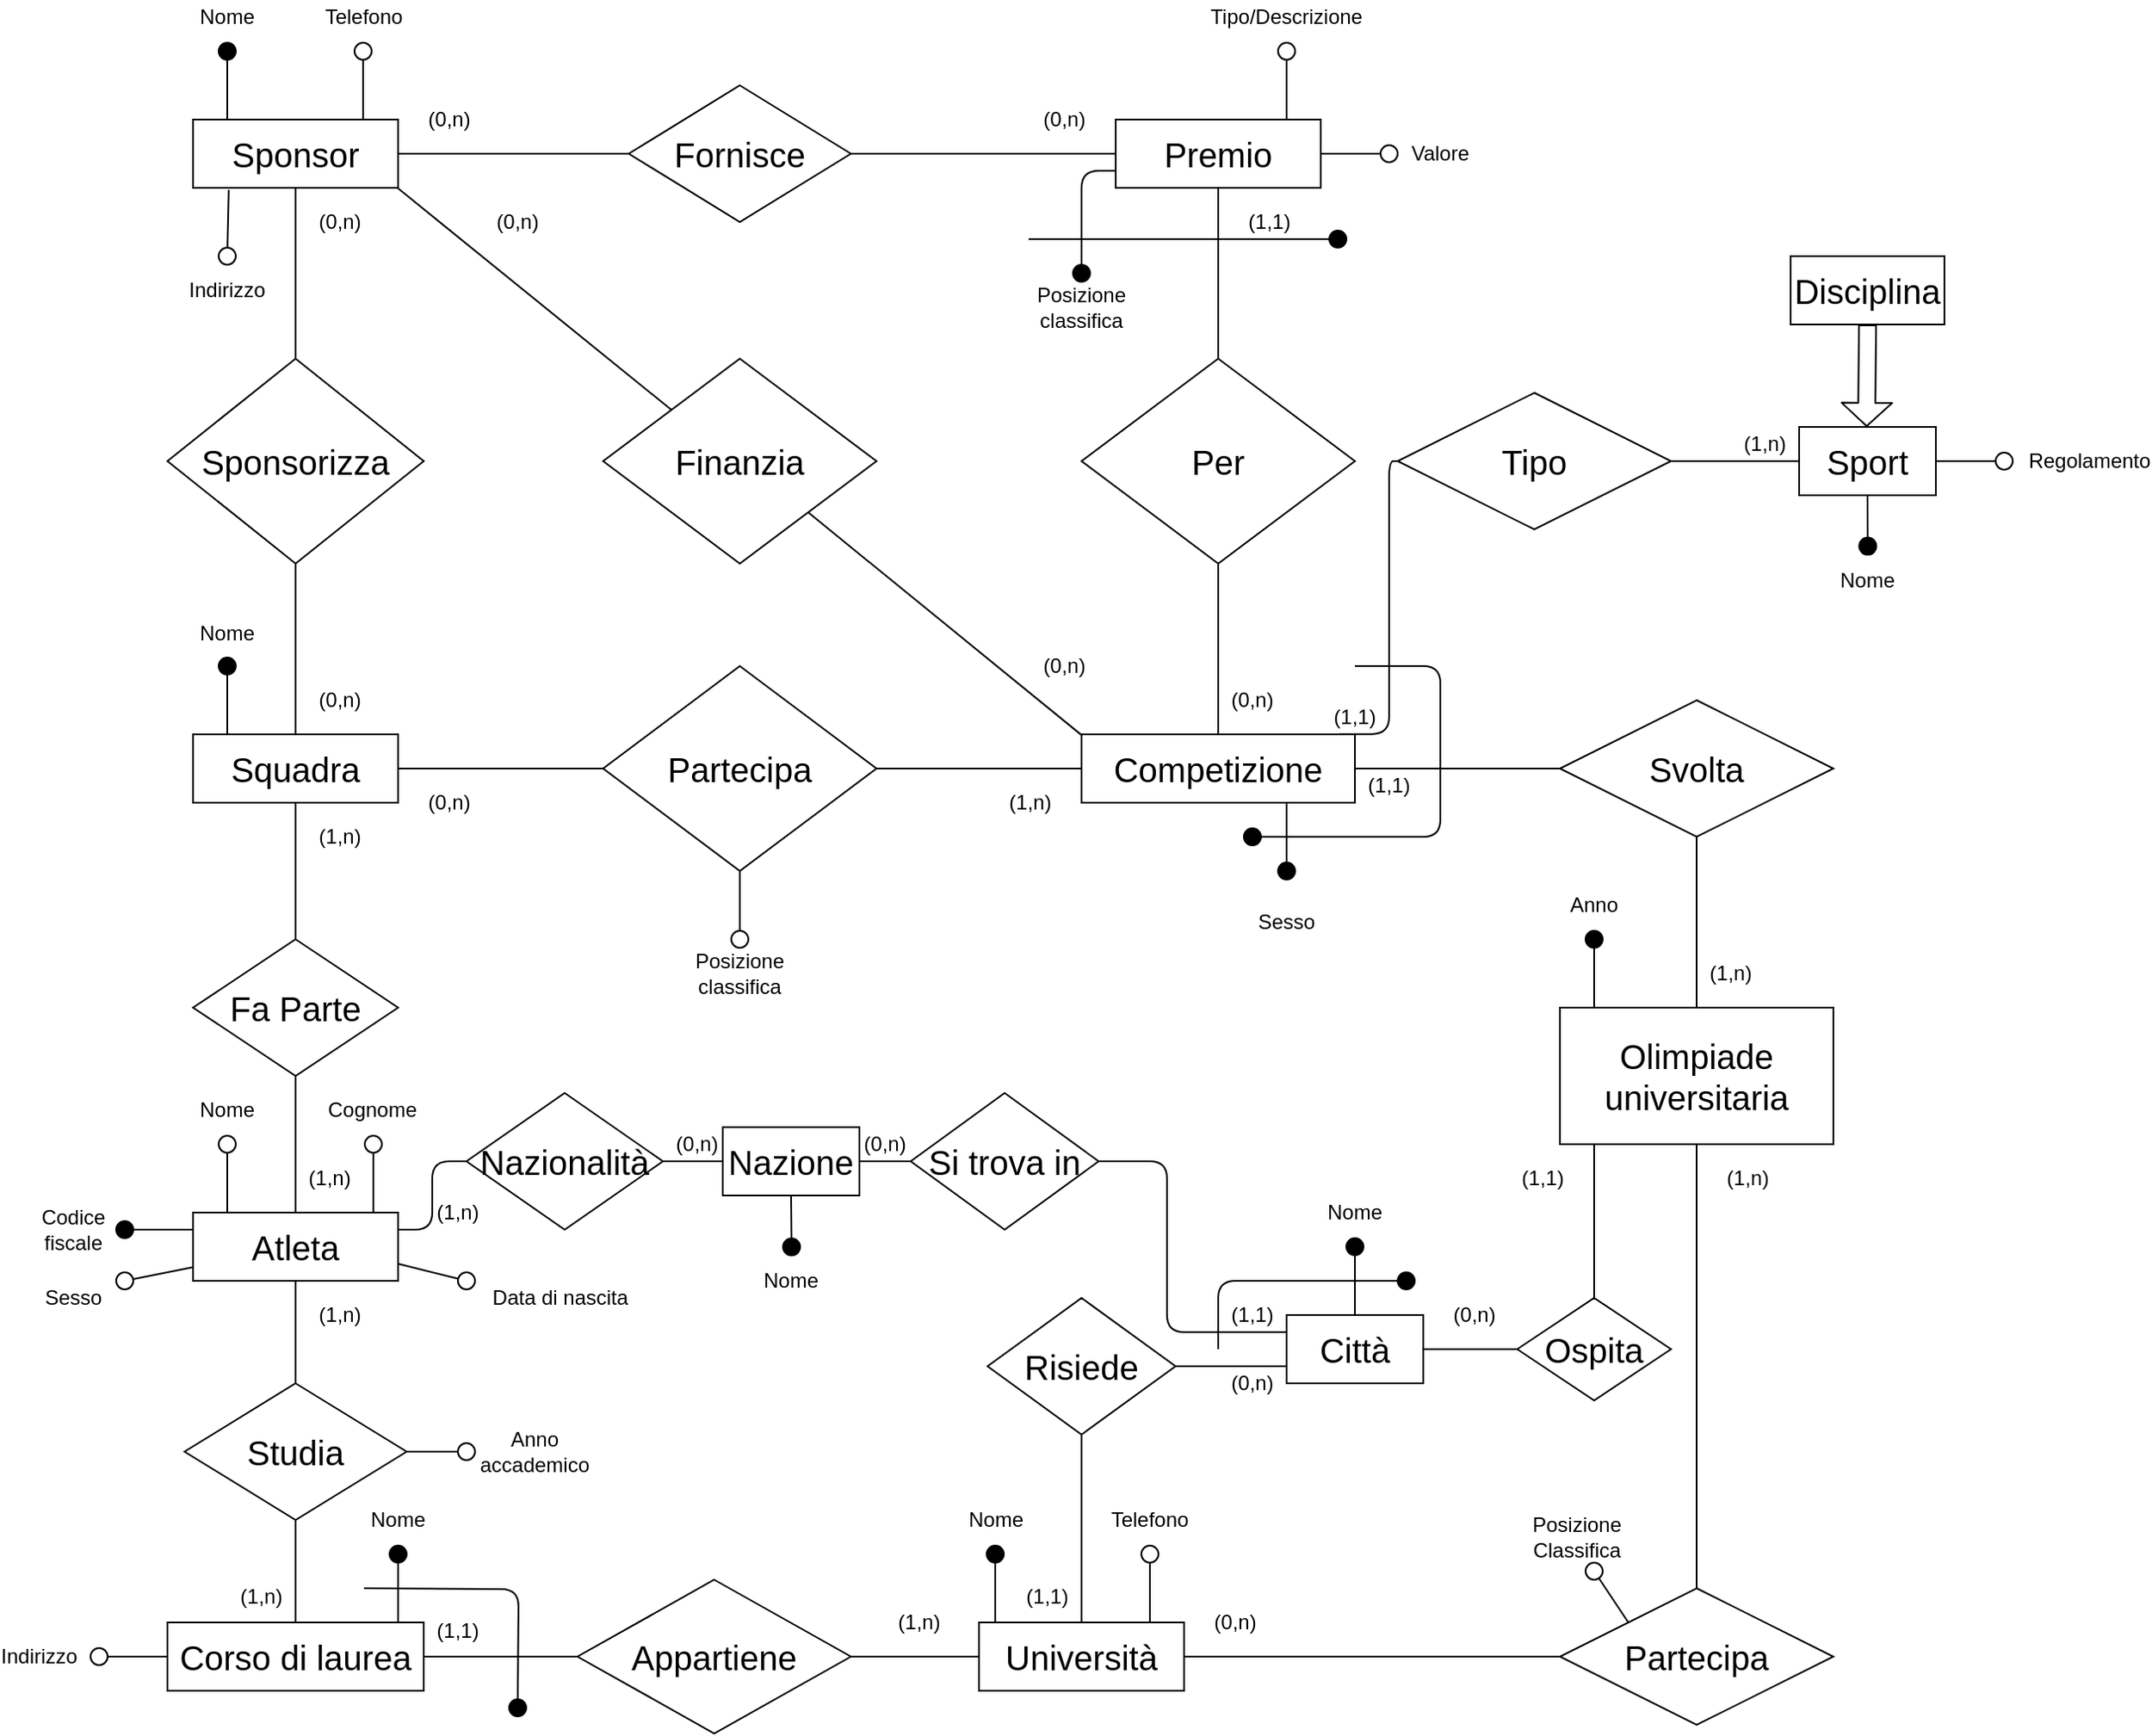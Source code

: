 <mxfile version="12.3.9" type="github" pages="3">
  <diagram id="uhMjWXik6Yx-BJb2ZID2" name="Schema E-R">
    <mxGraphModel dx="1185" dy="1486" grid="1" gridSize="10" guides="1" tooltips="1" connect="1" arrows="1" fold="1" page="1" pageScale="1" pageWidth="1169" pageHeight="827" math="0" shadow="0">
      <root>
        <mxCell id="0"/>
        <mxCell id="1" parent="0"/>
        <mxCell id="pbwnNEGYd-IY7YFEyke1-9" value="" style="shape=flexArrow;endArrow=classic;html=1;endWidth=18.571;endSize=4.19;" edge="1" parent="1">
          <mxGeometry width="50" height="50" relative="1" as="geometry">
            <mxPoint x="1100" as="sourcePoint"/>
            <mxPoint x="1099.5" y="60" as="targetPoint"/>
          </mxGeometry>
        </mxCell>
        <mxCell id="-CwcN6ZD3fl_PPB7evjk-1" value="&lt;font style=&quot;font-size: 20px&quot;&gt;Squadra&lt;/font&gt;" style="rounded=0;whiteSpace=wrap;html=1;fontSize=20;" parent="1" vertex="1">
          <mxGeometry x="120" y="240" width="120" height="40" as="geometry"/>
        </mxCell>
        <mxCell id="-CwcN6ZD3fl_PPB7evjk-2" value="&lt;font style=&quot;font-size: 20px&quot;&gt;Partecipa&lt;/font&gt;" style="rhombus;whiteSpace=wrap;html=1;" parent="1" vertex="1">
          <mxGeometry x="360" y="200" width="160" height="120" as="geometry"/>
        </mxCell>
        <mxCell id="-CwcN6ZD3fl_PPB7evjk-3" value="" style="endArrow=none;html=1;entryX=0;entryY=0.5;entryDx=0;entryDy=0;exitX=1;exitY=0.5;exitDx=0;exitDy=0;" parent="1" source="-CwcN6ZD3fl_PPB7evjk-1" target="-CwcN6ZD3fl_PPB7evjk-2" edge="1">
          <mxGeometry width="50" height="50" relative="1" as="geometry">
            <mxPoint x="120" y="390" as="sourcePoint"/>
            <mxPoint x="170" y="340" as="targetPoint"/>
            <Array as="points">
              <mxPoint x="310" y="260"/>
            </Array>
          </mxGeometry>
        </mxCell>
        <mxCell id="-CwcN6ZD3fl_PPB7evjk-4" value="" style="endArrow=none;html=1;" parent="1" target="-CwcN6ZD3fl_PPB7evjk-8" edge="1">
          <mxGeometry width="50" height="50" relative="1" as="geometry">
            <mxPoint x="520" y="260" as="sourcePoint"/>
            <mxPoint x="640" y="260" as="targetPoint"/>
          </mxGeometry>
        </mxCell>
        <mxCell id="-CwcN6ZD3fl_PPB7evjk-37" style="edgeStyle=orthogonalEdgeStyle;rounded=0;orthogonalLoop=1;jettySize=auto;html=1;exitX=1;exitY=0.5;exitDx=0;exitDy=0;endArrow=none;endFill=0;fontSize=20;" parent="1" source="-CwcN6ZD3fl_PPB7evjk-8" target="-CwcN6ZD3fl_PPB7evjk-38" edge="1">
          <mxGeometry relative="1" as="geometry">
            <mxPoint x="920" y="260" as="targetPoint"/>
          </mxGeometry>
        </mxCell>
        <mxCell id="V-vhEgvPOVv-jiupzH60-1" style="edgeStyle=orthogonalEdgeStyle;rounded=1;orthogonalLoop=1;jettySize=auto;html=1;exitX=0.75;exitY=1;exitDx=0;exitDy=0;endArrow=oval;endFill=1;endSize=10;" edge="1" parent="1" source="-CwcN6ZD3fl_PPB7evjk-8">
          <mxGeometry relative="1" as="geometry">
            <mxPoint x="760" y="320" as="targetPoint"/>
          </mxGeometry>
        </mxCell>
        <mxCell id="-CwcN6ZD3fl_PPB7evjk-8" value="&lt;font style=&quot;font-size: 20px&quot;&gt;Competizione&lt;/font&gt;" style="rounded=0;whiteSpace=wrap;html=1;" parent="1" vertex="1">
          <mxGeometry x="640" y="240" width="160" height="40" as="geometry"/>
        </mxCell>
        <mxCell id="pbwnNEGYd-IY7YFEyke1-8" style="edgeStyle=orthogonalEdgeStyle;rounded=1;orthogonalLoop=1;jettySize=auto;html=1;entryX=1;entryY=0.5;entryDx=0;entryDy=0;endArrow=none;endFill=0;" edge="1" parent="1" source="-CwcN6ZD3fl_PPB7evjk-12" target="pbwnNEGYd-IY7YFEyke1-6">
          <mxGeometry relative="1" as="geometry"/>
        </mxCell>
        <mxCell id="pbwnNEGYd-IY7YFEyke1-10" style="edgeStyle=orthogonalEdgeStyle;rounded=1;orthogonalLoop=1;jettySize=auto;html=1;exitX=0.5;exitY=1;exitDx=0;exitDy=0;endArrow=oval;endFill=1;endSize=10;" edge="1" parent="1" source="-CwcN6ZD3fl_PPB7evjk-12">
          <mxGeometry relative="1" as="geometry">
            <mxPoint x="1100.143" y="129.81" as="targetPoint"/>
          </mxGeometry>
        </mxCell>
        <mxCell id="-CwcN6ZD3fl_PPB7evjk-12" value="Sport" style="rounded=0;whiteSpace=wrap;html=1;fontSize=20;" parent="1" vertex="1">
          <mxGeometry x="1060" y="60" width="80" height="40" as="geometry"/>
        </mxCell>
        <mxCell id="-CwcN6ZD3fl_PPB7evjk-27" value="" style="endArrow=none;html=1;fontSize=20;entryX=0.5;entryY=1;entryDx=0;entryDy=0;" parent="1" source="-CwcN6ZD3fl_PPB7evjk-29" target="-CwcN6ZD3fl_PPB7evjk-1" edge="1">
          <mxGeometry width="50" height="50" relative="1" as="geometry">
            <mxPoint x="180" y="358" as="sourcePoint"/>
            <mxPoint x="180" y="308" as="targetPoint"/>
          </mxGeometry>
        </mxCell>
        <mxCell id="-CwcN6ZD3fl_PPB7evjk-30" value="" style="edgeStyle=orthogonalEdgeStyle;rounded=0;orthogonalLoop=1;jettySize=auto;html=1;endArrow=none;endFill=0;fontSize=20;" parent="1" source="-CwcN6ZD3fl_PPB7evjk-29" target="-CwcN6ZD3fl_PPB7evjk-31" edge="1">
          <mxGeometry relative="1" as="geometry">
            <mxPoint x="180" y="520" as="targetPoint"/>
          </mxGeometry>
        </mxCell>
        <mxCell id="-CwcN6ZD3fl_PPB7evjk-29" value="Fa Parte" style="rhombus;whiteSpace=wrap;html=1;rounded=0;fontSize=20;" parent="1" vertex="1">
          <mxGeometry x="120" y="360" width="120" height="80" as="geometry"/>
        </mxCell>
        <mxCell id="b5MTkoH9KLdbnuGjaZCg-76" value="" style="edgeStyle=orthogonalEdgeStyle;curved=1;orthogonalLoop=1;jettySize=auto;html=1;endArrow=none;endFill=0;fontSize=12;" parent="1" source="-CwcN6ZD3fl_PPB7evjk-31" target="b5MTkoH9KLdbnuGjaZCg-74" edge="1">
          <mxGeometry relative="1" as="geometry"/>
        </mxCell>
        <mxCell id="NODS50DFuQp61LWsoDWM-2" value="" style="rounded=1;orthogonalLoop=1;jettySize=auto;html=1;endArrow=oval;endFill=1;endSize=10;" parent="1" edge="1">
          <mxGeometry relative="1" as="geometry">
            <mxPoint x="120" y="530" as="sourcePoint"/>
            <mxPoint x="80" y="530" as="targetPoint"/>
          </mxGeometry>
        </mxCell>
        <mxCell id="NODS50DFuQp61LWsoDWM-7" style="edgeStyle=none;rounded=1;orthogonalLoop=1;jettySize=auto;html=1;exitX=1;exitY=0.75;exitDx=0;exitDy=0;endArrow=oval;endFill=0;endSize=10;" parent="1" source="-CwcN6ZD3fl_PPB7evjk-31" edge="1">
          <mxGeometry relative="1" as="geometry">
            <mxPoint x="280" y="560" as="targetPoint"/>
          </mxGeometry>
        </mxCell>
        <mxCell id="NODS50DFuQp61LWsoDWM-11" style="edgeStyle=none;rounded=1;orthogonalLoop=1;jettySize=auto;html=1;endArrow=oval;endFill=0;endSize=10;" parent="1" source="-CwcN6ZD3fl_PPB7evjk-31" edge="1">
          <mxGeometry relative="1" as="geometry">
            <mxPoint x="80" y="560" as="targetPoint"/>
          </mxGeometry>
        </mxCell>
        <mxCell id="-CwcN6ZD3fl_PPB7evjk-31" value="Atleta" style="rounded=0;whiteSpace=wrap;html=1;fontSize=20;" parent="1" vertex="1">
          <mxGeometry x="120" y="520" width="120" height="40" as="geometry"/>
        </mxCell>
        <mxCell id="-CwcN6ZD3fl_PPB7evjk-32" value="Appartiene" style="rhombus;whiteSpace=wrap;html=1;rounded=0;fontSize=20;" parent="1" vertex="1">
          <mxGeometry x="345" y="735" width="160" height="90" as="geometry"/>
        </mxCell>
        <mxCell id="-CwcN6ZD3fl_PPB7evjk-43" value="" style="edgeStyle=orthogonalEdgeStyle;rounded=0;orthogonalLoop=1;jettySize=auto;html=1;endArrow=none;endFill=0;fontSize=20;entryX=0;entryY=0.5;entryDx=0;entryDy=0;" parent="1" source="-CwcN6ZD3fl_PPB7evjk-35" target="-CwcN6ZD3fl_PPB7evjk-45" edge="1">
          <mxGeometry relative="1" as="geometry">
            <mxPoint x="880" y="770" as="targetPoint"/>
          </mxGeometry>
        </mxCell>
        <mxCell id="cBRmaCxfUqZcoCo37-Du-2" value="" style="edgeStyle=orthogonalEdgeStyle;rounded=0;orthogonalLoop=1;jettySize=auto;html=1;entryX=1;entryY=0.5;entryDx=0;entryDy=0;endArrow=none;endFill=0;" parent="1" source="-CwcN6ZD3fl_PPB7evjk-35" target="-CwcN6ZD3fl_PPB7evjk-32" edge="1">
          <mxGeometry relative="1" as="geometry">
            <mxPoint x="480" y="780" as="targetPoint"/>
          </mxGeometry>
        </mxCell>
        <mxCell id="btRDOluhiWHvZJBQzCAK-5" value="" style="edgeStyle=orthogonalEdgeStyle;rounded=0;orthogonalLoop=1;jettySize=auto;html=1;endArrow=none;endFill=0;" parent="1" source="-CwcN6ZD3fl_PPB7evjk-35" target="btRDOluhiWHvZJBQzCAK-3" edge="1">
          <mxGeometry relative="1" as="geometry"/>
        </mxCell>
        <mxCell id="-CwcN6ZD3fl_PPB7evjk-35" value="Università" style="rounded=0;whiteSpace=wrap;html=1;fontSize=20;" parent="1" vertex="1">
          <mxGeometry x="580" y="760" width="120" height="40" as="geometry"/>
        </mxCell>
        <mxCell id="-CwcN6ZD3fl_PPB7evjk-39" value="" style="edgeStyle=orthogonalEdgeStyle;rounded=0;orthogonalLoop=1;jettySize=auto;html=1;endArrow=none;endFill=0;fontSize=20;" parent="1" source="-CwcN6ZD3fl_PPB7evjk-38" target="-CwcN6ZD3fl_PPB7evjk-40" edge="1">
          <mxGeometry relative="1" as="geometry">
            <mxPoint x="1000" y="400" as="targetPoint"/>
          </mxGeometry>
        </mxCell>
        <mxCell id="-CwcN6ZD3fl_PPB7evjk-38" value="Svolta" style="rhombus;whiteSpace=wrap;html=1;fontSize=20;" parent="1" vertex="1">
          <mxGeometry x="920" y="220" width="160" height="80" as="geometry"/>
        </mxCell>
        <mxCell id="-CwcN6ZD3fl_PPB7evjk-44" value="" style="edgeStyle=orthogonalEdgeStyle;rounded=0;orthogonalLoop=1;jettySize=auto;html=1;endArrow=none;endFill=0;fontSize=20;entryX=0.5;entryY=0;entryDx=0;entryDy=0;" parent="1" source="-CwcN6ZD3fl_PPB7evjk-40" target="-CwcN6ZD3fl_PPB7evjk-45" edge="1">
          <mxGeometry relative="1" as="geometry">
            <mxPoint x="1000" y="600" as="targetPoint"/>
          </mxGeometry>
        </mxCell>
        <mxCell id="-CwcN6ZD3fl_PPB7evjk-40" value="&lt;font style=&quot;font-size: 20px&quot;&gt;Olimpiade universitaria&lt;/font&gt;" style="rounded=0;whiteSpace=wrap;html=1;" parent="1" vertex="1">
          <mxGeometry x="920" y="400" width="160" height="80" as="geometry"/>
        </mxCell>
        <mxCell id="-CwcN6ZD3fl_PPB7evjk-45" value="Partecipa" style="rhombus;whiteSpace=wrap;html=1;rounded=0;fontSize=20;" parent="1" vertex="1">
          <mxGeometry x="920" y="740" width="160" height="80" as="geometry"/>
        </mxCell>
        <mxCell id="b5MTkoH9KLdbnuGjaZCg-4" value="&lt;div&gt;(1,n)&lt;/div&gt;" style="text;html=1;strokeColor=none;fillColor=none;align=center;verticalAlign=middle;whiteSpace=wrap;rounded=0;" parent="1" vertex="1">
          <mxGeometry x="180" y="490" width="40" height="20" as="geometry"/>
        </mxCell>
        <mxCell id="b5MTkoH9KLdbnuGjaZCg-5" value="(1,n)" style="text;html=1;strokeColor=none;fillColor=none;align=center;verticalAlign=middle;whiteSpace=wrap;rounded=0;" parent="1" vertex="1">
          <mxGeometry x="186" y="290" width="40" height="20" as="geometry"/>
        </mxCell>
        <mxCell id="b5MTkoH9KLdbnuGjaZCg-51" value="" style="edgeStyle=orthogonalEdgeStyle;rounded=0;orthogonalLoop=1;jettySize=auto;html=1;endArrow=none;endFill=0;fontSize=20;entryX=0;entryY=0.5;entryDx=0;entryDy=0;" parent="1" source="b5MTkoH9KLdbnuGjaZCg-7" target="b5MTkoH9KLdbnuGjaZCg-47" edge="1">
          <mxGeometry relative="1" as="geometry">
            <mxPoint x="370" y="-100" as="targetPoint"/>
          </mxGeometry>
        </mxCell>
        <mxCell id="b5MTkoH9KLdbnuGjaZCg-7" value="&lt;font style=&quot;font-size: 20px&quot;&gt;Sponsor&lt;/font&gt;" style="rounded=0;whiteSpace=wrap;html=1;" parent="1" vertex="1">
          <mxGeometry x="120" y="-120" width="120" height="40" as="geometry"/>
        </mxCell>
        <mxCell id="b5MTkoH9KLdbnuGjaZCg-12" value="" style="edgeStyle=orthogonalEdgeStyle;rounded=0;orthogonalLoop=1;jettySize=auto;html=1;endArrow=none;endFill=0;" parent="1" source="b5MTkoH9KLdbnuGjaZCg-8" target="-CwcN6ZD3fl_PPB7evjk-1" edge="1">
          <mxGeometry relative="1" as="geometry"/>
        </mxCell>
        <mxCell id="b5MTkoH9KLdbnuGjaZCg-50" value="" style="edgeStyle=orthogonalEdgeStyle;rounded=0;orthogonalLoop=1;jettySize=auto;html=1;endArrow=none;endFill=0;fontSize=20;entryX=0.5;entryY=1;entryDx=0;entryDy=0;" parent="1" source="b5MTkoH9KLdbnuGjaZCg-8" target="b5MTkoH9KLdbnuGjaZCg-7" edge="1">
          <mxGeometry relative="1" as="geometry">
            <mxPoint x="180" y="-40" as="targetPoint"/>
          </mxGeometry>
        </mxCell>
        <mxCell id="b5MTkoH9KLdbnuGjaZCg-8" value="&lt;font style=&quot;font-size: 20px&quot;&gt;Sponsorizza&lt;/font&gt;" style="rhombus;whiteSpace=wrap;html=1;" parent="1" vertex="1">
          <mxGeometry x="105" y="20" width="150" height="120" as="geometry"/>
        </mxCell>
        <mxCell id="b5MTkoH9KLdbnuGjaZCg-19" value="(0,n)" style="text;html=1;strokeColor=none;fillColor=none;align=center;verticalAlign=middle;whiteSpace=wrap;rounded=0;" parent="1" vertex="1">
          <mxGeometry x="250" y="270" width="40" height="20" as="geometry"/>
        </mxCell>
        <mxCell id="b5MTkoH9KLdbnuGjaZCg-20" value="(1,n)" style="text;html=1;strokeColor=none;fillColor=none;align=center;verticalAlign=middle;whiteSpace=wrap;rounded=0;" parent="1" vertex="1">
          <mxGeometry x="590" y="270" width="40" height="20" as="geometry"/>
        </mxCell>
        <mxCell id="b5MTkoH9KLdbnuGjaZCg-21" value="(0,n)" style="text;html=1;strokeColor=none;fillColor=none;align=center;verticalAlign=middle;whiteSpace=wrap;rounded=0;" parent="1" vertex="1">
          <mxGeometry x="186" y="210" width="40" height="20" as="geometry"/>
        </mxCell>
        <mxCell id="b5MTkoH9KLdbnuGjaZCg-25" value="&lt;div&gt;(1,1)&lt;/div&gt;" style="text;html=1;strokeColor=none;fillColor=none;align=center;verticalAlign=middle;whiteSpace=wrap;rounded=0;" parent="1" vertex="1">
          <mxGeometry x="800" y="260" width="40" height="20" as="geometry"/>
        </mxCell>
        <mxCell id="b5MTkoH9KLdbnuGjaZCg-26" value="(1,n)" style="text;html=1;strokeColor=none;fillColor=none;align=center;verticalAlign=middle;whiteSpace=wrap;rounded=0;" parent="1" vertex="1">
          <mxGeometry x="1000" y="370" width="40" height="20" as="geometry"/>
        </mxCell>
        <mxCell id="b5MTkoH9KLdbnuGjaZCg-27" value="(1,n)" style="text;html=1;strokeColor=none;fillColor=none;align=center;verticalAlign=middle;whiteSpace=wrap;rounded=0;" parent="1" vertex="1">
          <mxGeometry x="1010" y="490" width="40" height="20" as="geometry"/>
        </mxCell>
        <mxCell id="b5MTkoH9KLdbnuGjaZCg-53" value="" style="edgeStyle=orthogonalEdgeStyle;rounded=0;orthogonalLoop=1;jettySize=auto;html=1;endArrow=none;endFill=0;fontSize=20;entryX=0.5;entryY=0;entryDx=0;entryDy=0;" parent="1" source="b5MTkoH9KLdbnuGjaZCg-45" target="b5MTkoH9KLdbnuGjaZCg-54" edge="1">
          <mxGeometry relative="1" as="geometry">
            <mxPoint x="720" as="targetPoint"/>
          </mxGeometry>
        </mxCell>
        <mxCell id="o2z-mJaPJixe0KtIWwG4-2" style="edgeStyle=orthogonalEdgeStyle;rounded=1;orthogonalLoop=1;jettySize=auto;html=1;exitX=0;exitY=0.75;exitDx=0;exitDy=0;endArrow=oval;endFill=1;endSize=10;" edge="1" parent="1" source="b5MTkoH9KLdbnuGjaZCg-45">
          <mxGeometry relative="1" as="geometry">
            <mxPoint x="640" y="-30" as="targetPoint"/>
          </mxGeometry>
        </mxCell>
        <mxCell id="b5MTkoH9KLdbnuGjaZCg-45" value="Premio" style="rounded=0;whiteSpace=wrap;html=1;horizontal=1;fontSize=20;comic=0;glass=0;shadow=0;" parent="1" vertex="1">
          <mxGeometry x="660" y="-120" width="120" height="40" as="geometry"/>
        </mxCell>
        <mxCell id="b5MTkoH9KLdbnuGjaZCg-52" value="" style="edgeStyle=orthogonalEdgeStyle;rounded=0;orthogonalLoop=1;jettySize=auto;html=1;endArrow=none;endFill=0;fontSize=20;entryX=0;entryY=0.5;entryDx=0;entryDy=0;" parent="1" source="b5MTkoH9KLdbnuGjaZCg-47" target="b5MTkoH9KLdbnuGjaZCg-45" edge="1">
          <mxGeometry relative="1" as="geometry">
            <mxPoint x="585" y="-100" as="targetPoint"/>
          </mxGeometry>
        </mxCell>
        <mxCell id="b5MTkoH9KLdbnuGjaZCg-47" value="Fornisce" style="rhombus;whiteSpace=wrap;html=1;rounded=0;shadow=0;glass=0;comic=0;fontSize=20;" parent="1" vertex="1">
          <mxGeometry x="375" y="-140" width="130" height="80" as="geometry"/>
        </mxCell>
        <mxCell id="b5MTkoH9KLdbnuGjaZCg-55" value="" style="edgeStyle=orthogonalEdgeStyle;rounded=0;orthogonalLoop=1;jettySize=auto;html=1;endArrow=none;endFill=0;fontSize=20;entryX=0.5;entryY=0;entryDx=0;entryDy=0;" parent="1" source="b5MTkoH9KLdbnuGjaZCg-54" target="-CwcN6ZD3fl_PPB7evjk-8" edge="1">
          <mxGeometry relative="1" as="geometry">
            <mxPoint x="720" y="220" as="targetPoint"/>
          </mxGeometry>
        </mxCell>
        <mxCell id="b5MTkoH9KLdbnuGjaZCg-54" value="Per" style="rhombus;whiteSpace=wrap;html=1;rounded=0;shadow=0;glass=0;comic=0;fontSize=20;" parent="1" vertex="1">
          <mxGeometry x="640" y="20" width="160" height="120" as="geometry"/>
        </mxCell>
        <mxCell id="b5MTkoH9KLdbnuGjaZCg-56" value="(0,n)" style="text;html=1;strokeColor=none;fillColor=none;align=center;verticalAlign=middle;whiteSpace=wrap;rounded=0;shadow=0;glass=0;comic=0;fontSize=12;" parent="1" vertex="1">
          <mxGeometry x="186" y="-70" width="40" height="20" as="geometry"/>
        </mxCell>
        <mxCell id="b5MTkoH9KLdbnuGjaZCg-57" value="(0,n)" style="text;html=1;strokeColor=none;fillColor=none;align=center;verticalAlign=middle;whiteSpace=wrap;rounded=0;shadow=0;glass=0;comic=0;fontSize=12;" parent="1" vertex="1">
          <mxGeometry x="250" y="-130" width="40" height="20" as="geometry"/>
        </mxCell>
        <mxCell id="b5MTkoH9KLdbnuGjaZCg-59" value="(0,n)" style="text;html=1;strokeColor=none;fillColor=none;align=center;verticalAlign=middle;whiteSpace=wrap;rounded=0;shadow=0;glass=0;comic=0;fontSize=12;" parent="1" vertex="1">
          <mxGeometry x="610" y="-130" width="40" height="20" as="geometry"/>
        </mxCell>
        <mxCell id="b5MTkoH9KLdbnuGjaZCg-60" value="(1,1)" style="text;html=1;strokeColor=none;fillColor=none;align=center;verticalAlign=middle;whiteSpace=wrap;rounded=0;shadow=0;glass=0;comic=0;fontSize=12;" parent="1" vertex="1">
          <mxGeometry x="730" y="-70" width="40" height="20" as="geometry"/>
        </mxCell>
        <mxCell id="b5MTkoH9KLdbnuGjaZCg-61" value="(0,n)" style="text;html=1;strokeColor=none;fillColor=none;align=center;verticalAlign=middle;whiteSpace=wrap;rounded=0;shadow=0;glass=0;comic=0;fontSize=12;" parent="1" vertex="1">
          <mxGeometry x="720" y="210" width="40" height="20" as="geometry"/>
        </mxCell>
        <mxCell id="b5MTkoH9KLdbnuGjaZCg-62" value="&lt;font style=&quot;font-size: 20px&quot;&gt;Finanzia&lt;/font&gt;" style="rhombus;whiteSpace=wrap;html=1;rounded=0;shadow=0;glass=0;comic=0;fontSize=12;" parent="1" vertex="1">
          <mxGeometry x="360" y="20" width="160" height="120" as="geometry"/>
        </mxCell>
        <mxCell id="b5MTkoH9KLdbnuGjaZCg-65" value="" style="endArrow=none;html=1;fontSize=12;entryX=0;entryY=0;entryDx=0;entryDy=0;exitX=0.997;exitY=1;exitDx=0;exitDy=0;exitPerimeter=0;" parent="1" source="b5MTkoH9KLdbnuGjaZCg-7" target="b5MTkoH9KLdbnuGjaZCg-62" edge="1">
          <mxGeometry width="50" height="50" relative="1" as="geometry">
            <mxPoint x="280" y="-40" as="sourcePoint"/>
            <mxPoint x="370" y="-40" as="targetPoint"/>
          </mxGeometry>
        </mxCell>
        <mxCell id="b5MTkoH9KLdbnuGjaZCg-66" value="" style="endArrow=none;html=1;fontSize=12;exitX=0.003;exitY=0.02;exitDx=0;exitDy=0;exitPerimeter=0;spacing=0;entryX=1;entryY=1;entryDx=0;entryDy=0;" parent="1" source="-CwcN6ZD3fl_PPB7evjk-8" target="b5MTkoH9KLdbnuGjaZCg-62" edge="1">
          <mxGeometry width="50" height="50" relative="1" as="geometry">
            <mxPoint x="580" y="170" as="sourcePoint"/>
            <mxPoint x="540" y="110" as="targetPoint"/>
          </mxGeometry>
        </mxCell>
        <mxCell id="b5MTkoH9KLdbnuGjaZCg-67" value="(0,n)" style="text;html=1;strokeColor=none;fillColor=none;align=center;verticalAlign=middle;whiteSpace=wrap;rounded=0;shadow=0;glass=0;comic=0;fontSize=12;" parent="1" vertex="1">
          <mxGeometry x="290" y="-70" width="40" height="20" as="geometry"/>
        </mxCell>
        <mxCell id="b5MTkoH9KLdbnuGjaZCg-68" value="(0,n)" style="text;html=1;strokeColor=none;fillColor=none;align=center;verticalAlign=middle;whiteSpace=wrap;rounded=0;shadow=0;glass=0;comic=0;fontSize=12;" parent="1" vertex="1">
          <mxGeometry x="610" y="190" width="40" height="20" as="geometry"/>
        </mxCell>
        <mxCell id="cBRmaCxfUqZcoCo37-Du-3" value="" style="edgeStyle=orthogonalEdgeStyle;rounded=0;orthogonalLoop=1;jettySize=auto;html=1;endArrow=none;endFill=0;" parent="1" source="b5MTkoH9KLdbnuGjaZCg-73" target="-CwcN6ZD3fl_PPB7evjk-32" edge="1">
          <mxGeometry relative="1" as="geometry"/>
        </mxCell>
        <mxCell id="b5MTkoH9KLdbnuGjaZCg-73" value="&lt;font style=&quot;font-size: 20px&quot;&gt;Corso di laurea&lt;br&gt;&lt;/font&gt;" style="rounded=0;whiteSpace=wrap;html=1;shadow=0;glass=0;comic=0;fontSize=12;" parent="1" vertex="1">
          <mxGeometry x="105" y="760" width="150" height="40" as="geometry"/>
        </mxCell>
        <mxCell id="b5MTkoH9KLdbnuGjaZCg-77" value="" style="edgeStyle=orthogonalEdgeStyle;curved=1;orthogonalLoop=1;jettySize=auto;html=1;endArrow=none;endFill=0;fontSize=12;" parent="1" source="b5MTkoH9KLdbnuGjaZCg-74" target="b5MTkoH9KLdbnuGjaZCg-73" edge="1">
          <mxGeometry relative="1" as="geometry"/>
        </mxCell>
        <mxCell id="qwX9TNZt8vux44QUCTbv-1" style="edgeStyle=none;rounded=1;orthogonalLoop=1;jettySize=auto;html=1;endArrow=oval;endFill=0;endSize=10;" parent="1" source="b5MTkoH9KLdbnuGjaZCg-74" edge="1">
          <mxGeometry relative="1" as="geometry">
            <mxPoint x="280" y="660" as="targetPoint"/>
          </mxGeometry>
        </mxCell>
        <mxCell id="b5MTkoH9KLdbnuGjaZCg-74" value="&lt;font style=&quot;font-size: 20px&quot;&gt;Studia&lt;/font&gt;" style="rhombus;whiteSpace=wrap;html=1;rounded=0;shadow=0;glass=0;comic=0;fontSize=12;" parent="1" vertex="1">
          <mxGeometry x="115" y="620" width="130" height="80" as="geometry"/>
        </mxCell>
        <mxCell id="b5MTkoH9KLdbnuGjaZCg-87" value="(1,n)" style="text;html=1;strokeColor=none;fillColor=none;align=center;verticalAlign=middle;whiteSpace=wrap;rounded=0;shadow=0;glass=0;comic=0;fontSize=12;" parent="1" vertex="1">
          <mxGeometry x="186" y="570" width="40" height="20" as="geometry"/>
        </mxCell>
        <mxCell id="cBRmaCxfUqZcoCo37-Du-4" value="(1,n)" style="text;html=1;strokeColor=none;fillColor=none;align=center;verticalAlign=middle;whiteSpace=wrap;rounded=0;" parent="1" vertex="1">
          <mxGeometry x="140" y="735" width="40" height="20" as="geometry"/>
        </mxCell>
        <mxCell id="cBRmaCxfUqZcoCo37-Du-5" value="&lt;div&gt;(1,1)&lt;/div&gt;" style="text;html=1;strokeColor=none;fillColor=none;align=center;verticalAlign=middle;whiteSpace=wrap;rounded=0;" parent="1" vertex="1">
          <mxGeometry x="255" y="755" width="40" height="20" as="geometry"/>
        </mxCell>
        <mxCell id="cBRmaCxfUqZcoCo37-Du-6" value="(1,n)" style="text;html=1;strokeColor=none;fillColor=none;align=center;verticalAlign=middle;whiteSpace=wrap;rounded=0;" parent="1" vertex="1">
          <mxGeometry x="525" y="750" width="40" height="20" as="geometry"/>
        </mxCell>
        <mxCell id="cBRmaCxfUqZcoCo37-Du-7" value="(0,n)" style="text;html=1;strokeColor=none;fillColor=none;align=center;verticalAlign=middle;whiteSpace=wrap;rounded=0;" parent="1" vertex="1">
          <mxGeometry x="710" y="750" width="40" height="20" as="geometry"/>
        </mxCell>
        <mxCell id="LFXWD2qSY829Mt4aABdm-16" value="" style="endArrow=oval;html=1;endFill=1;endSize=10;" parent="1" edge="1">
          <mxGeometry width="50" height="50" relative="1" as="geometry">
            <mxPoint x="589.5" y="760" as="sourcePoint"/>
            <mxPoint x="589.5" y="720" as="targetPoint"/>
            <Array as="points"/>
          </mxGeometry>
        </mxCell>
        <mxCell id="LFXWD2qSY829Mt4aABdm-18" value="Nome" style="text;html=1;strokeColor=none;fillColor=none;align=center;verticalAlign=middle;whiteSpace=wrap;rounded=0;" parent="1" vertex="1">
          <mxGeometry x="570" y="690" width="40" height="20" as="geometry"/>
        </mxCell>
        <mxCell id="LFXWD2qSY829Mt4aABdm-19" value="" style="endArrow=oval;html=1;endFill=1;endSize=10;" parent="1" edge="1">
          <mxGeometry width="50" height="50" relative="1" as="geometry">
            <mxPoint x="240" y="760" as="sourcePoint"/>
            <mxPoint x="240" y="720" as="targetPoint"/>
            <Array as="points"/>
          </mxGeometry>
        </mxCell>
        <mxCell id="LFXWD2qSY829Mt4aABdm-21" value="Nome" style="text;html=1;strokeColor=none;fillColor=none;align=center;verticalAlign=middle;whiteSpace=wrap;rounded=0;" parent="1" vertex="1">
          <mxGeometry x="220" y="690" width="40" height="20" as="geometry"/>
        </mxCell>
        <mxCell id="LFXWD2qSY829Mt4aABdm-22" value="" style="endArrow=oval;html=1;endFill=1;endSize=10;" parent="1" edge="1">
          <mxGeometry width="50" height="50" relative="1" as="geometry">
            <mxPoint x="140" y="240" as="sourcePoint"/>
            <mxPoint x="140" y="200" as="targetPoint"/>
            <Array as="points"/>
          </mxGeometry>
        </mxCell>
        <mxCell id="LFXWD2qSY829Mt4aABdm-23" value="Nome" style="text;html=1;strokeColor=none;fillColor=none;align=center;verticalAlign=middle;whiteSpace=wrap;rounded=0;" parent="1" vertex="1">
          <mxGeometry x="120" y="171" width="40" height="20" as="geometry"/>
        </mxCell>
        <mxCell id="LFXWD2qSY829Mt4aABdm-26" value="Nome" style="text;html=1;strokeColor=none;fillColor=none;align=center;verticalAlign=middle;whiteSpace=wrap;rounded=0;" parent="1" vertex="1">
          <mxGeometry x="120" y="450" width="40" height="20" as="geometry"/>
        </mxCell>
        <mxCell id="LFXWD2qSY829Mt4aABdm-27" value="" style="endArrow=oval;html=1;endFill=0;endSize=10;" parent="1" edge="1">
          <mxGeometry width="50" height="50" relative="1" as="geometry">
            <mxPoint x="225.5" y="520" as="sourcePoint"/>
            <mxPoint x="225.5" y="480" as="targetPoint"/>
            <Array as="points"/>
          </mxGeometry>
        </mxCell>
        <mxCell id="LFXWD2qSY829Mt4aABdm-28" value="Cognome" style="text;html=1;strokeColor=none;fillColor=none;align=center;verticalAlign=middle;whiteSpace=wrap;rounded=0;" parent="1" vertex="1">
          <mxGeometry x="205" y="450" width="40" height="20" as="geometry"/>
        </mxCell>
        <mxCell id="LFXWD2qSY829Mt4aABdm-29" value="" style="endArrow=oval;html=1;endFill=1;endSize=10;" parent="1" edge="1">
          <mxGeometry width="50" height="50" relative="1" as="geometry">
            <mxPoint x="140" y="-120" as="sourcePoint"/>
            <mxPoint x="140" y="-160" as="targetPoint"/>
            <Array as="points"/>
          </mxGeometry>
        </mxCell>
        <mxCell id="LFXWD2qSY829Mt4aABdm-30" value="Nome" style="text;html=1;strokeColor=none;fillColor=none;align=center;verticalAlign=middle;whiteSpace=wrap;rounded=0;" parent="1" vertex="1">
          <mxGeometry x="120" y="-190" width="40" height="20" as="geometry"/>
        </mxCell>
        <mxCell id="LFXWD2qSY829Mt4aABdm-33" value="" style="endArrow=oval;html=1;endFill=0;endSize=10;" parent="1" edge="1">
          <mxGeometry width="50" height="50" relative="1" as="geometry">
            <mxPoint x="760" y="-120" as="sourcePoint"/>
            <mxPoint x="760" y="-160" as="targetPoint"/>
            <Array as="points"/>
          </mxGeometry>
        </mxCell>
        <mxCell id="LFXWD2qSY829Mt4aABdm-34" value="Tipo/Descrizione" style="text;html=1;strokeColor=none;fillColor=none;align=center;verticalAlign=middle;whiteSpace=wrap;rounded=0;" parent="1" vertex="1">
          <mxGeometry x="740" y="-190" width="40" height="20" as="geometry"/>
        </mxCell>
        <mxCell id="LFXWD2qSY829Mt4aABdm-35" value="" style="endArrow=oval;html=1;endFill=0;endSize=10;exitX=1;exitY=0.5;exitDx=0;exitDy=0;" parent="1" source="b5MTkoH9KLdbnuGjaZCg-45" edge="1">
          <mxGeometry width="50" height="50" relative="1" as="geometry">
            <mxPoint x="820" y="-60" as="sourcePoint"/>
            <mxPoint x="820" y="-100" as="targetPoint"/>
            <Array as="points"/>
          </mxGeometry>
        </mxCell>
        <mxCell id="LFXWD2qSY829Mt4aABdm-36" value="Valore" style="text;html=1;strokeColor=none;fillColor=none;align=center;verticalAlign=middle;whiteSpace=wrap;rounded=0;" parent="1" vertex="1">
          <mxGeometry x="830" y="-110" width="40" height="20" as="geometry"/>
        </mxCell>
        <mxCell id="LFXWD2qSY829Mt4aABdm-37" value="" style="endArrow=oval;html=1;endFill=0;endSize=10;" parent="1" edge="1">
          <mxGeometry width="50" height="50" relative="1" as="geometry">
            <mxPoint x="960" y="760" as="sourcePoint"/>
            <mxPoint x="940" y="730" as="targetPoint"/>
            <Array as="points"/>
          </mxGeometry>
        </mxCell>
        <mxCell id="LFXWD2qSY829Mt4aABdm-38" value="Posizione Classifica" style="text;html=1;strokeColor=none;fillColor=none;align=center;verticalAlign=middle;whiteSpace=wrap;rounded=0;" parent="1" vertex="1">
          <mxGeometry x="910" y="700" width="40" height="20" as="geometry"/>
        </mxCell>
        <mxCell id="LFXWD2qSY829Mt4aABdm-39" value="" style="endArrow=oval;html=1;endFill=1;endSize=10;" parent="1" edge="1">
          <mxGeometry width="50" height="50" relative="1" as="geometry">
            <mxPoint x="940" y="400" as="sourcePoint"/>
            <mxPoint x="940" y="360" as="targetPoint"/>
            <Array as="points"/>
          </mxGeometry>
        </mxCell>
        <mxCell id="LFXWD2qSY829Mt4aABdm-40" value="Anno" style="text;html=1;strokeColor=none;fillColor=none;align=center;verticalAlign=middle;whiteSpace=wrap;rounded=0;" parent="1" vertex="1">
          <mxGeometry x="920" y="330" width="40" height="20" as="geometry"/>
        </mxCell>
        <mxCell id="LFXWD2qSY829Mt4aABdm-41" value="" style="endArrow=oval;html=1;endFill=0;endSize=10;exitX=1;exitY=0.5;exitDx=0;exitDy=0;" parent="1" source="-CwcN6ZD3fl_PPB7evjk-12" edge="1">
          <mxGeometry width="50" height="50" relative="1" as="geometry">
            <mxPoint x="1180" y="200" as="sourcePoint"/>
            <mxPoint x="1180" y="80" as="targetPoint"/>
            <Array as="points"/>
          </mxGeometry>
        </mxCell>
        <mxCell id="LFXWD2qSY829Mt4aABdm-42" value="Regolamento" style="text;html=1;strokeColor=none;fillColor=none;align=center;verticalAlign=middle;whiteSpace=wrap;rounded=0;" parent="1" vertex="1">
          <mxGeometry x="1210" y="70" width="40" height="20" as="geometry"/>
        </mxCell>
        <mxCell id="LFXWD2qSY829Mt4aABdm-43" value="" style="endArrow=oval;html=1;endFill=0;endSize=10;exitX=0.5;exitY=1;exitDx=0;exitDy=0;" parent="1" source="-CwcN6ZD3fl_PPB7evjk-2" edge="1">
          <mxGeometry width="50" height="50" relative="1" as="geometry">
            <mxPoint x="440" y="400" as="sourcePoint"/>
            <mxPoint x="440" y="360" as="targetPoint"/>
            <Array as="points"/>
          </mxGeometry>
        </mxCell>
        <mxCell id="LFXWD2qSY829Mt4aABdm-44" value="Posizione&lt;br&gt;classifica" style="text;html=1;strokeColor=none;fillColor=none;align=center;verticalAlign=middle;whiteSpace=wrap;rounded=0;" parent="1" vertex="1">
          <mxGeometry x="420" y="370" width="40" height="20" as="geometry"/>
        </mxCell>
        <mxCell id="LFXWD2qSY829Mt4aABdm-46" value="" style="endArrow=oval;html=1;endFill=0;endSize=10;" parent="1" edge="1">
          <mxGeometry width="50" height="50" relative="1" as="geometry">
            <mxPoint x="140" y="520" as="sourcePoint"/>
            <mxPoint x="140" y="480" as="targetPoint"/>
            <Array as="points"/>
          </mxGeometry>
        </mxCell>
        <mxCell id="T8t96SXNQTpE9LycUMy3-6" value="Telefono" style="text;html=1;strokeColor=none;fillColor=none;align=center;verticalAlign=middle;whiteSpace=wrap;rounded=0;" parent="1" vertex="1">
          <mxGeometry x="660" y="690" width="40" height="20" as="geometry"/>
        </mxCell>
        <mxCell id="T8t96SXNQTpE9LycUMy3-7" value="" style="endArrow=oval;html=1;endFill=0;endSize=10;" parent="1" edge="1">
          <mxGeometry width="50" height="50" relative="1" as="geometry">
            <mxPoint x="680" y="760" as="sourcePoint"/>
            <mxPoint x="680" y="720" as="targetPoint"/>
            <Array as="points"/>
          </mxGeometry>
        </mxCell>
        <mxCell id="T8t96SXNQTpE9LycUMy3-10" value="" style="endArrow=oval;html=1;endFill=0;endSize=10;" parent="1" edge="1">
          <mxGeometry width="50" height="50" relative="1" as="geometry">
            <mxPoint x="219.5" y="-120" as="sourcePoint"/>
            <mxPoint x="219.5" y="-160" as="targetPoint"/>
            <Array as="points"/>
          </mxGeometry>
        </mxCell>
        <mxCell id="T8t96SXNQTpE9LycUMy3-11" value="Telefono" style="text;html=1;strokeColor=none;fillColor=none;align=center;verticalAlign=middle;whiteSpace=wrap;rounded=0;" parent="1" vertex="1">
          <mxGeometry x="200" y="-190" width="40" height="20" as="geometry"/>
        </mxCell>
        <mxCell id="T8t96SXNQTpE9LycUMy3-12" value="" style="endArrow=oval;html=1;endFill=0;endSize=10;exitX=0.174;exitY=1.028;exitDx=0;exitDy=0;exitPerimeter=0;" parent="1" source="b5MTkoH9KLdbnuGjaZCg-7" edge="1">
          <mxGeometry width="50" height="50" relative="1" as="geometry">
            <mxPoint x="140" as="sourcePoint"/>
            <mxPoint x="140" y="-40" as="targetPoint"/>
            <Array as="points"/>
          </mxGeometry>
        </mxCell>
        <mxCell id="T8t96SXNQTpE9LycUMy3-13" value="Indirizzo" style="text;html=1;strokeColor=none;fillColor=none;align=center;verticalAlign=middle;whiteSpace=wrap;rounded=0;" parent="1" vertex="1">
          <mxGeometry x="120" y="-30" width="40" height="20" as="geometry"/>
        </mxCell>
        <mxCell id="btRDOluhiWHvZJBQzCAK-11" value="" style="edgeStyle=orthogonalEdgeStyle;rounded=0;orthogonalLoop=1;jettySize=auto;html=1;endArrow=none;endFill=0;" parent="1" source="btRDOluhiWHvZJBQzCAK-2" target="btRDOluhiWHvZJBQzCAK-10" edge="1">
          <mxGeometry relative="1" as="geometry"/>
        </mxCell>
        <mxCell id="btRDOluhiWHvZJBQzCAK-2" value="&lt;font style=&quot;font-size: 20px&quot;&gt;Città&lt;/font&gt;" style="rounded=0;whiteSpace=wrap;html=1;" parent="1" vertex="1">
          <mxGeometry x="760" y="580" width="80" height="40" as="geometry"/>
        </mxCell>
        <mxCell id="btRDOluhiWHvZJBQzCAK-6" value="" style="edgeStyle=orthogonalEdgeStyle;rounded=0;orthogonalLoop=1;jettySize=auto;html=1;endArrow=none;endFill=0;" parent="1" source="btRDOluhiWHvZJBQzCAK-3" target="btRDOluhiWHvZJBQzCAK-2" edge="1">
          <mxGeometry relative="1" as="geometry">
            <Array as="points">
              <mxPoint x="740" y="610"/>
              <mxPoint x="740" y="610"/>
            </Array>
          </mxGeometry>
        </mxCell>
        <mxCell id="btRDOluhiWHvZJBQzCAK-3" value="&lt;font style=&quot;font-size: 20px&quot;&gt;Risiede&lt;/font&gt;" style="rhombus;whiteSpace=wrap;html=1;" parent="1" vertex="1">
          <mxGeometry x="585" y="570" width="110" height="80" as="geometry"/>
        </mxCell>
        <mxCell id="btRDOluhiWHvZJBQzCAK-7" value="(0,n)" style="text;html=1;strokeColor=none;fillColor=none;align=center;verticalAlign=middle;whiteSpace=wrap;rounded=0;" parent="1" vertex="1">
          <mxGeometry x="720" y="610" width="40" height="20" as="geometry"/>
        </mxCell>
        <mxCell id="btRDOluhiWHvZJBQzCAK-8" value="(1,1)" style="text;html=1;strokeColor=none;fillColor=none;align=center;verticalAlign=middle;whiteSpace=wrap;rounded=0;" parent="1" vertex="1">
          <mxGeometry x="600" y="735" width="40" height="20" as="geometry"/>
        </mxCell>
        <mxCell id="6dazx1H9Qiekn6PZEAPh-2" style="edgeStyle=none;rounded=1;orthogonalLoop=1;jettySize=auto;html=1;entryX=0.125;entryY=1;entryDx=0;entryDy=0;entryPerimeter=0;endArrow=none;endFill=0;endSize=10;" parent="1" source="btRDOluhiWHvZJBQzCAK-10" target="-CwcN6ZD3fl_PPB7evjk-40" edge="1">
          <mxGeometry relative="1" as="geometry"/>
        </mxCell>
        <mxCell id="btRDOluhiWHvZJBQzCAK-10" value="&lt;font style=&quot;font-size: 20px&quot;&gt;Ospita&lt;/font&gt;" style="rhombus;whiteSpace=wrap;html=1;" parent="1" vertex="1">
          <mxGeometry x="895" y="570" width="90" height="60" as="geometry"/>
        </mxCell>
        <mxCell id="btRDOluhiWHvZJBQzCAK-13" value="(0,n)" style="text;html=1;strokeColor=none;fillColor=none;align=center;verticalAlign=middle;whiteSpace=wrap;rounded=0;" parent="1" vertex="1">
          <mxGeometry x="850" y="570" width="40" height="20" as="geometry"/>
        </mxCell>
        <mxCell id="btRDOluhiWHvZJBQzCAK-14" value="(1,1)" style="text;html=1;strokeColor=none;fillColor=none;align=center;verticalAlign=middle;whiteSpace=wrap;rounded=0;" parent="1" vertex="1">
          <mxGeometry x="890" y="490" width="40" height="20" as="geometry"/>
        </mxCell>
        <mxCell id="btRDOluhiWHvZJBQzCAK-15" value="" style="endArrow=oval;html=1;endFill=1;endSize=10;" parent="1" edge="1">
          <mxGeometry width="50" height="50" relative="1" as="geometry">
            <mxPoint x="800" y="580" as="sourcePoint"/>
            <mxPoint x="800" y="540" as="targetPoint"/>
            <Array as="points"/>
          </mxGeometry>
        </mxCell>
        <mxCell id="btRDOluhiWHvZJBQzCAK-16" value="Nome" style="text;html=1;strokeColor=none;fillColor=none;align=center;verticalAlign=middle;whiteSpace=wrap;rounded=0;" parent="1" vertex="1">
          <mxGeometry x="780" y="510" width="40" height="20" as="geometry"/>
        </mxCell>
        <mxCell id="NODS50DFuQp61LWsoDWM-5" value="&lt;div&gt;Codice fiscale&lt;/div&gt;" style="text;html=1;strokeColor=none;fillColor=none;align=center;verticalAlign=middle;whiteSpace=wrap;rounded=0;" parent="1" vertex="1">
          <mxGeometry x="30" y="520" width="40" height="20" as="geometry"/>
        </mxCell>
        <mxCell id="NODS50DFuQp61LWsoDWM-8" value="&lt;div&gt;Data di nascita&lt;/div&gt;" style="text;html=1;strokeColor=none;fillColor=none;align=center;verticalAlign=middle;whiteSpace=wrap;rounded=0;" parent="1" vertex="1">
          <mxGeometry x="290" y="560" width="90" height="20" as="geometry"/>
        </mxCell>
        <mxCell id="NODS50DFuQp61LWsoDWM-12" value="&lt;div&gt;Sesso&lt;/div&gt;" style="text;html=1;strokeColor=none;fillColor=none;align=center;verticalAlign=middle;whiteSpace=wrap;rounded=0;" parent="1" vertex="1">
          <mxGeometry x="30" y="560" width="40" height="20" as="geometry"/>
        </mxCell>
        <mxCell id="qwX9TNZt8vux44QUCTbv-2" value="&lt;div&gt;Anno accademico&lt;/div&gt;" style="text;html=1;strokeColor=none;fillColor=none;align=center;verticalAlign=middle;whiteSpace=wrap;rounded=0;" parent="1" vertex="1">
          <mxGeometry x="300" y="650" width="40" height="20" as="geometry"/>
        </mxCell>
        <mxCell id="FxEoVqnf46ga0T3uOxCp-2" value="Indirizzo" style="text;html=1;strokeColor=none;fillColor=none;align=center;verticalAlign=middle;whiteSpace=wrap;rounded=0;" parent="1" vertex="1">
          <mxGeometry x="10" y="770" width="40" height="20" as="geometry"/>
        </mxCell>
        <mxCell id="FxEoVqnf46ga0T3uOxCp-3" value="" style="rounded=1;orthogonalLoop=1;jettySize=auto;html=1;endArrow=oval;endFill=0;endSize=10;" parent="1" edge="1">
          <mxGeometry relative="1" as="geometry">
            <mxPoint x="105" y="780" as="sourcePoint"/>
            <mxPoint x="65" y="780" as="targetPoint"/>
          </mxGeometry>
        </mxCell>
        <mxCell id="FxEoVqnf46ga0T3uOxCp-6" value="" style="endArrow=oval;html=1;edgeStyle=orthogonalEdgeStyle;endFill=1;strokeWidth=1;endSize=10;" parent="1" edge="1">
          <mxGeometry width="50" height="50" relative="1" as="geometry">
            <mxPoint x="220" y="740" as="sourcePoint"/>
            <mxPoint x="310" y="810" as="targetPoint"/>
          </mxGeometry>
        </mxCell>
        <mxCell id="bKcyNkYPKGg49cyKTQ3G-9" style="edgeStyle=orthogonalEdgeStyle;rounded=1;orthogonalLoop=1;jettySize=auto;html=1;exitX=0.5;exitY=1;exitDx=0;exitDy=0;endArrow=oval;endFill=1;endSize=10;strokeColor=#000000;strokeWidth=1;" parent="1" source="bKcyNkYPKGg49cyKTQ3G-1" edge="1">
          <mxGeometry relative="1" as="geometry">
            <mxPoint x="470.286" y="540.143" as="targetPoint"/>
          </mxGeometry>
        </mxCell>
        <mxCell id="bKcyNkYPKGg49cyKTQ3G-1" value="&lt;font style=&quot;font-size: 20px&quot;&gt;Nazione&lt;/font&gt;" style="rounded=0;whiteSpace=wrap;html=1;" parent="1" vertex="1">
          <mxGeometry x="430" y="470" width="80" height="40" as="geometry"/>
        </mxCell>
        <mxCell id="bKcyNkYPKGg49cyKTQ3G-4" style="edgeStyle=orthogonalEdgeStyle;rounded=1;orthogonalLoop=1;jettySize=auto;html=1;entryX=1;entryY=0.5;entryDx=0;entryDy=0;endArrow=none;endFill=0;endSize=10;strokeColor=#000000;strokeWidth=1;" parent="1" source="bKcyNkYPKGg49cyKTQ3G-2" target="bKcyNkYPKGg49cyKTQ3G-1" edge="1">
          <mxGeometry relative="1" as="geometry"/>
        </mxCell>
        <mxCell id="bKcyNkYPKGg49cyKTQ3G-7" style="edgeStyle=orthogonalEdgeStyle;rounded=1;orthogonalLoop=1;jettySize=auto;html=1;entryX=0;entryY=0.25;entryDx=0;entryDy=0;endArrow=none;endFill=0;endSize=10;strokeColor=#000000;strokeWidth=1;" parent="1" source="bKcyNkYPKGg49cyKTQ3G-2" target="btRDOluhiWHvZJBQzCAK-2" edge="1">
          <mxGeometry relative="1" as="geometry">
            <Array as="points">
              <mxPoint x="690" y="490"/>
              <mxPoint x="690" y="590"/>
            </Array>
          </mxGeometry>
        </mxCell>
        <mxCell id="bKcyNkYPKGg49cyKTQ3G-2" value="&lt;font style=&quot;font-size: 20px&quot;&gt;Si trova in&lt;br&gt;&lt;/font&gt;" style="rhombus;whiteSpace=wrap;html=1;" parent="1" vertex="1">
          <mxGeometry x="540" y="450" width="110" height="80" as="geometry"/>
        </mxCell>
        <mxCell id="bKcyNkYPKGg49cyKTQ3G-8" value="(1,1)" style="text;html=1;strokeColor=none;fillColor=none;align=center;verticalAlign=middle;whiteSpace=wrap;rounded=0;" parent="1" vertex="1">
          <mxGeometry x="720" y="570" width="40" height="20" as="geometry"/>
        </mxCell>
        <mxCell id="bKcyNkYPKGg49cyKTQ3G-10" value="Nome" style="text;html=1;strokeColor=none;fillColor=none;align=center;verticalAlign=middle;whiteSpace=wrap;rounded=0;" parent="1" vertex="1">
          <mxGeometry x="450" y="550" width="40" height="20" as="geometry"/>
        </mxCell>
        <mxCell id="bKcyNkYPKGg49cyKTQ3G-11" value="(0,n)" style="text;html=1;strokeColor=none;fillColor=none;align=center;verticalAlign=middle;whiteSpace=wrap;rounded=0;" parent="1" vertex="1">
          <mxGeometry x="505" y="470" width="40" height="20" as="geometry"/>
        </mxCell>
        <mxCell id="bKcyNkYPKGg49cyKTQ3G-12" value="" style="endArrow=oval;html=1;strokeColor=#000000;strokeWidth=1;edgeStyle=orthogonalEdgeStyle;endFill=1;endSize=10;" parent="1" edge="1">
          <mxGeometry width="50" height="50" relative="1" as="geometry">
            <mxPoint x="720" y="600" as="sourcePoint"/>
            <mxPoint x="830" y="560" as="targetPoint"/>
            <Array as="points">
              <mxPoint x="720" y="560"/>
              <mxPoint x="830" y="560"/>
            </Array>
          </mxGeometry>
        </mxCell>
        <mxCell id="bKcyNkYPKGg49cyKTQ3G-17" style="edgeStyle=orthogonalEdgeStyle;rounded=1;orthogonalLoop=1;jettySize=auto;html=1;entryX=0;entryY=0.5;entryDx=0;entryDy=0;endArrow=none;endFill=0;endSize=10;strokeColor=#000000;strokeWidth=1;" parent="1" source="bKcyNkYPKGg49cyKTQ3G-16" target="bKcyNkYPKGg49cyKTQ3G-1" edge="1">
          <mxGeometry relative="1" as="geometry"/>
        </mxCell>
        <mxCell id="bKcyNkYPKGg49cyKTQ3G-18" style="edgeStyle=orthogonalEdgeStyle;rounded=1;orthogonalLoop=1;jettySize=auto;html=1;entryX=1;entryY=0.25;entryDx=0;entryDy=0;endArrow=none;endFill=0;endSize=10;strokeColor=#000000;strokeWidth=1;" parent="1" source="bKcyNkYPKGg49cyKTQ3G-16" target="-CwcN6ZD3fl_PPB7evjk-31" edge="1">
          <mxGeometry relative="1" as="geometry"/>
        </mxCell>
        <mxCell id="bKcyNkYPKGg49cyKTQ3G-16" value="&lt;font style=&quot;font-size: 20px&quot;&gt;Nazionalità&lt;br&gt;&lt;/font&gt;" style="rhombus;whiteSpace=wrap;html=1;" parent="1" vertex="1">
          <mxGeometry x="280" y="450" width="115" height="80" as="geometry"/>
        </mxCell>
        <mxCell id="bKcyNkYPKGg49cyKTQ3G-19" value="(0,n)" style="text;html=1;strokeColor=none;fillColor=none;align=center;verticalAlign=middle;whiteSpace=wrap;rounded=0;" parent="1" vertex="1">
          <mxGeometry x="395" y="470" width="40" height="20" as="geometry"/>
        </mxCell>
        <mxCell id="bKcyNkYPKGg49cyKTQ3G-20" value="(1,n)" style="text;html=1;strokeColor=none;fillColor=none;align=center;verticalAlign=middle;whiteSpace=wrap;rounded=0;" parent="1" vertex="1">
          <mxGeometry x="255" y="510" width="40" height="20" as="geometry"/>
        </mxCell>
        <mxCell id="pbwnNEGYd-IY7YFEyke1-7" style="edgeStyle=orthogonalEdgeStyle;rounded=1;orthogonalLoop=1;jettySize=auto;html=1;entryX=0.943;entryY=-0.004;entryDx=0;entryDy=0;entryPerimeter=0;endArrow=none;endFill=0;" edge="1" parent="1" source="pbwnNEGYd-IY7YFEyke1-6" target="-CwcN6ZD3fl_PPB7evjk-8">
          <mxGeometry relative="1" as="geometry">
            <Array as="points">
              <mxPoint x="820" y="80"/>
              <mxPoint x="820" y="240"/>
            </Array>
          </mxGeometry>
        </mxCell>
        <mxCell id="pbwnNEGYd-IY7YFEyke1-6" value="&lt;div&gt;Tipo&lt;/div&gt;" style="rhombus;whiteSpace=wrap;html=1;fontSize=20;" vertex="1" parent="1">
          <mxGeometry x="825" y="40" width="160" height="80" as="geometry"/>
        </mxCell>
        <mxCell id="pbwnNEGYd-IY7YFEyke1-11" value="Nome" style="text;html=1;strokeColor=none;fillColor=none;align=center;verticalAlign=middle;whiteSpace=wrap;rounded=0;" vertex="1" parent="1">
          <mxGeometry x="1080" y="140" width="40" height="20" as="geometry"/>
        </mxCell>
        <mxCell id="pbwnNEGYd-IY7YFEyke1-14" value="Disciplina" style="rounded=0;whiteSpace=wrap;html=1;fontSize=20;" vertex="1" parent="1">
          <mxGeometry x="1055" y="-40" width="90" height="40" as="geometry"/>
        </mxCell>
        <mxCell id="pbwnNEGYd-IY7YFEyke1-15" value="(1,1)" style="text;html=1;strokeColor=none;fillColor=none;align=center;verticalAlign=middle;whiteSpace=wrap;rounded=0;shadow=0;glass=0;comic=0;fontSize=12;" vertex="1" parent="1">
          <mxGeometry x="780" y="220" width="40" height="20" as="geometry"/>
        </mxCell>
        <mxCell id="pbwnNEGYd-IY7YFEyke1-17" value="(1,n)" style="text;html=1;strokeColor=none;fillColor=none;align=center;verticalAlign=middle;whiteSpace=wrap;rounded=0;shadow=0;glass=0;comic=0;fontSize=12;" vertex="1" parent="1">
          <mxGeometry x="1020" y="60" width="40" height="20" as="geometry"/>
        </mxCell>
        <mxCell id="pbwnNEGYd-IY7YFEyke1-18" value="" style="endArrow=oval;html=1;strokeColor=#000000;strokeWidth=1;edgeStyle=orthogonalEdgeStyle;endFill=1;endSize=10;" edge="1" parent="1">
          <mxGeometry width="50" height="50" relative="1" as="geometry">
            <mxPoint x="800" y="200" as="sourcePoint"/>
            <mxPoint x="740" y="300" as="targetPoint"/>
            <Array as="points">
              <mxPoint x="850" y="200"/>
              <mxPoint x="850" y="300"/>
              <mxPoint x="740" y="300"/>
            </Array>
          </mxGeometry>
        </mxCell>
        <mxCell id="V-vhEgvPOVv-jiupzH60-2" value="Sesso" style="text;html=1;strokeColor=none;fillColor=none;align=center;verticalAlign=middle;whiteSpace=wrap;rounded=0;" vertex="1" parent="1">
          <mxGeometry x="740" y="340" width="40" height="20" as="geometry"/>
        </mxCell>
        <mxCell id="o2z-mJaPJixe0KtIWwG4-3" value="Posizione classifica" style="text;html=1;strokeColor=none;fillColor=none;align=center;verticalAlign=middle;whiteSpace=wrap;rounded=0;" vertex="1" parent="1">
          <mxGeometry x="620" y="-20" width="40" height="20" as="geometry"/>
        </mxCell>
        <mxCell id="o2z-mJaPJixe0KtIWwG4-5" value="" style="endArrow=oval;html=1;endFill=1;endSize=10;" edge="1" parent="1">
          <mxGeometry width="50" height="50" relative="1" as="geometry">
            <mxPoint x="609" y="-50" as="sourcePoint"/>
            <mxPoint x="790" y="-50" as="targetPoint"/>
            <Array as="points"/>
          </mxGeometry>
        </mxCell>
      </root>
    </mxGraphModel>
  </diagram>
  <diagram id="LeQLZgYR_WFejWfW08dt" name="Regole di vincolo">
    <mxGraphModel dx="1422" dy="791" grid="1" gridSize="10" guides="1" tooltips="1" connect="1" arrows="1" fold="1" page="1" pageScale="1" pageWidth="850" pageHeight="1100" math="0" shadow="0">
      <root>
        <mxCell id="AKuUJwsnepmlqYCTzwLg-0"/>
        <mxCell id="AKuUJwsnepmlqYCTzwLg-1" parent="AKuUJwsnepmlqYCTzwLg-0"/>
        <mxCell id="AKuUJwsnepmlqYCTzwLg-2" value="&lt;div&gt;Regole di vincolo:&lt;/div&gt;&lt;div&gt;&lt;ul&gt;&lt;li&gt;Uno studente non può essere iscritto a Corsi di Laurea diversi nello stesso anno&lt;/li&gt;&lt;li&gt;Ogni squadra deve essere composta da studenti dello stesso sesso&lt;/li&gt;&lt;li&gt;Ogni competizione deve avere squadre composte solo da studenti dello stesso sesso della competizione&lt;br&gt;&lt;/li&gt;&lt;/ul&gt;&lt;/div&gt;" style="text;html=1;strokeColor=none;fillColor=none;align=left;verticalAlign=middle;whiteSpace=wrap;rounded=0;" parent="AKuUJwsnepmlqYCTzwLg-1" vertex="1">
          <mxGeometry x="10" y="10" width="810" height="620" as="geometry"/>
        </mxCell>
      </root>
    </mxGraphModel>
  </diagram>
  <diagram id="8BNgQVcgXsx-lp5NDGUs" name="Schema Logico">
    <mxGraphModel dx="1422" dy="791" grid="1" gridSize="10" guides="1" tooltips="1" connect="1" arrows="1" fold="1" page="1" pageScale="1" pageWidth="1169" pageHeight="827" math="0" shadow="0">
      <root>
        <mxCell id="XM8a0sqWQ-42bQUzT7HB-0"/>
        <mxCell id="XM8a0sqWQ-42bQUzT7HB-1" parent="XM8a0sqWQ-42bQUzT7HB-0"/>
      </root>
    </mxGraphModel>
  </diagram>
</mxfile>
